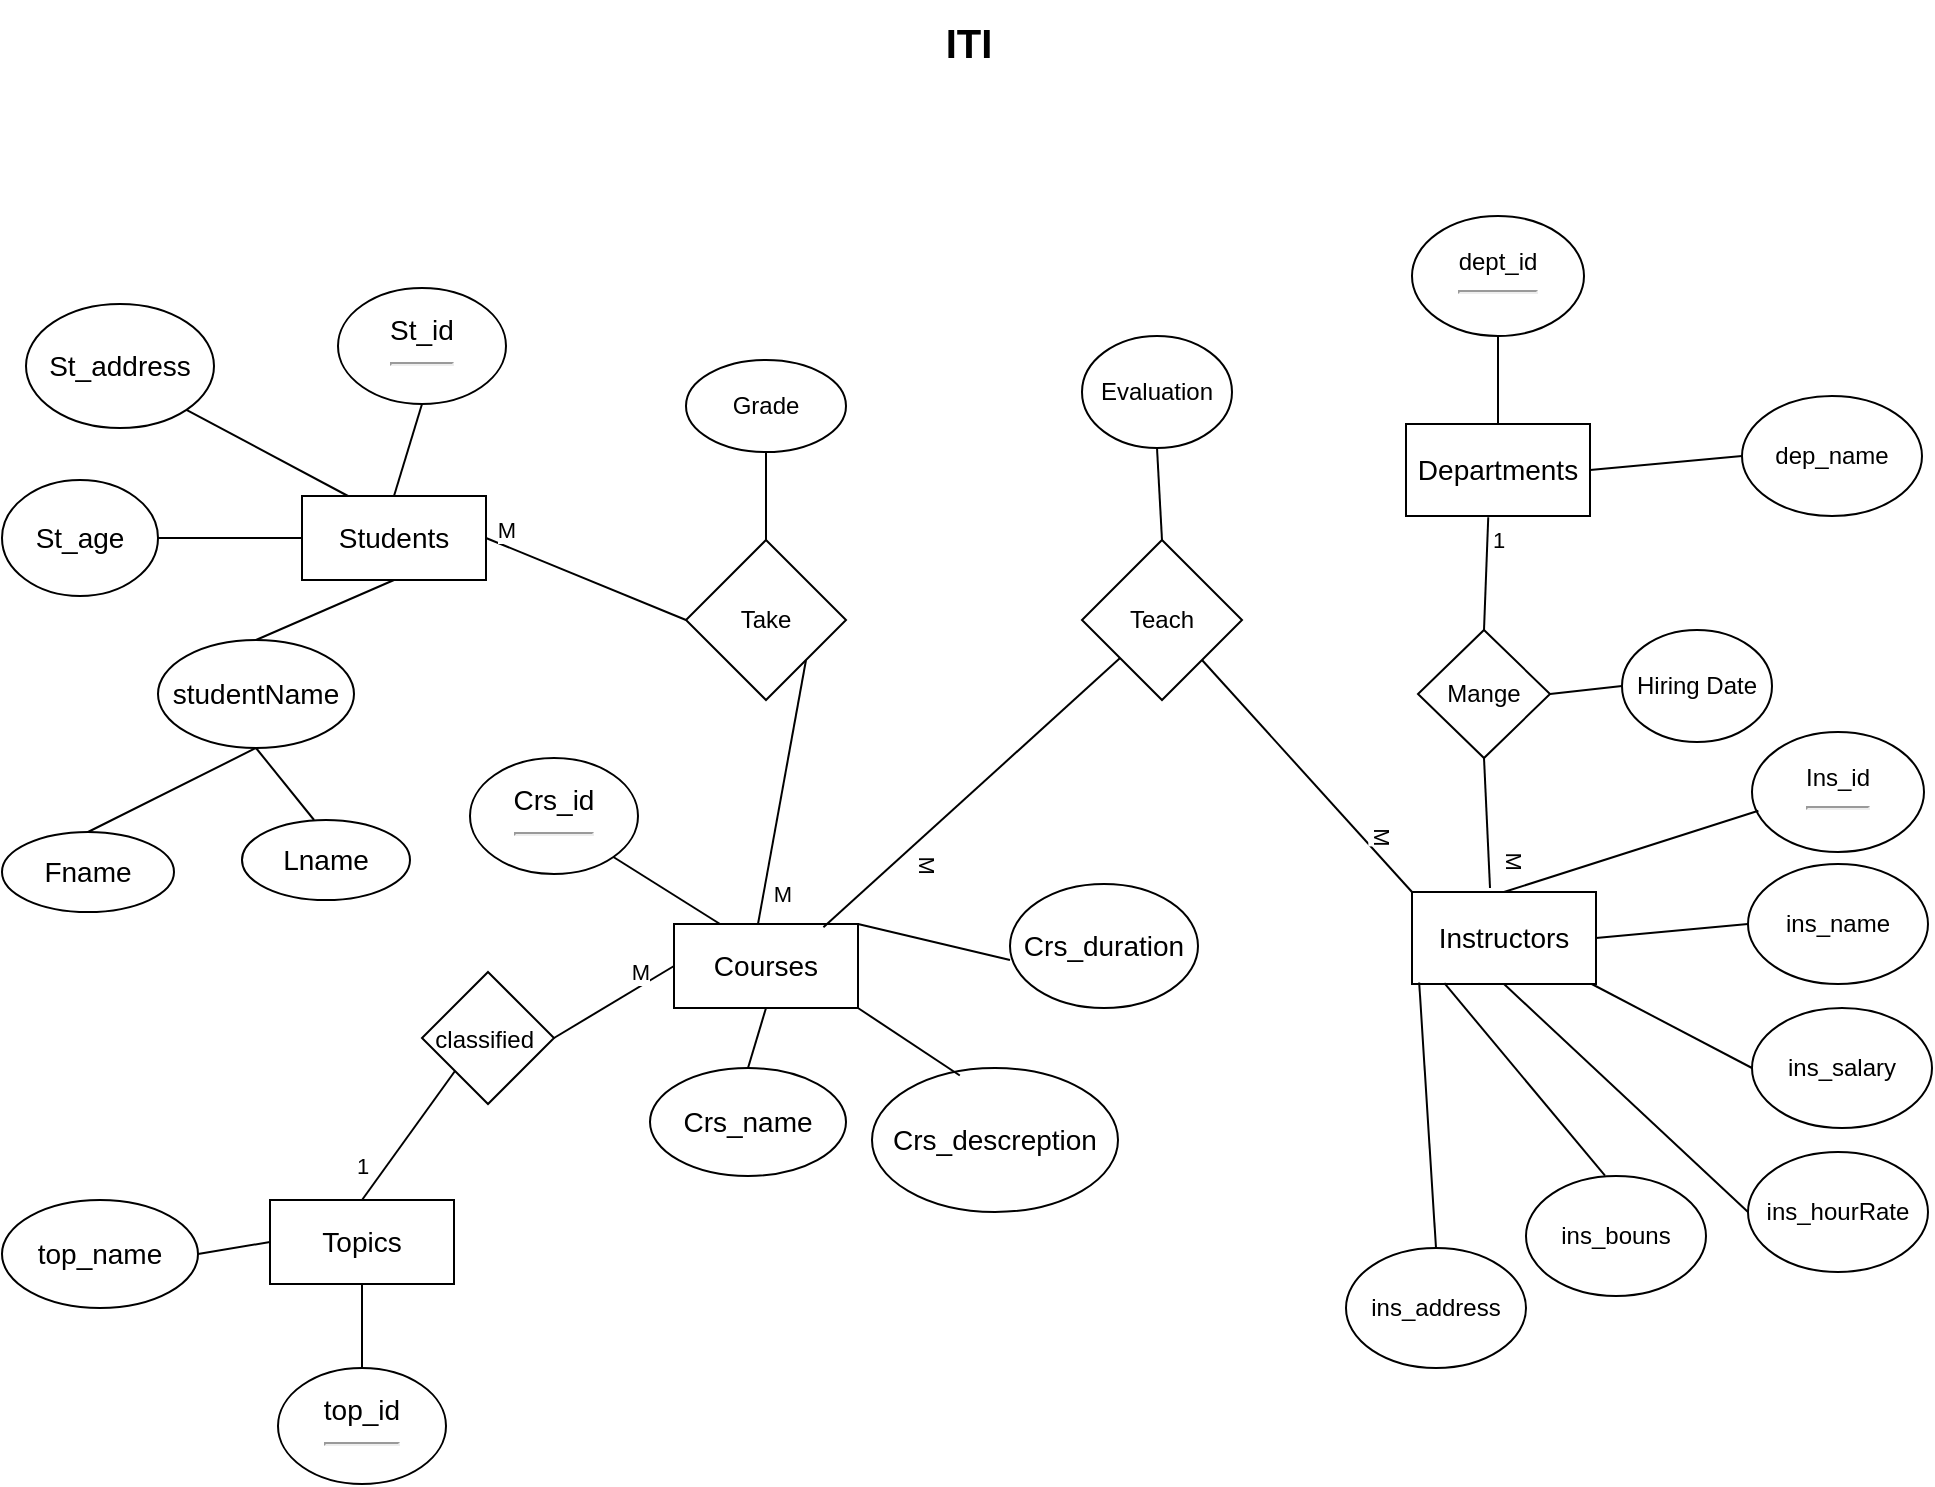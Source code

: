 <mxfile version="24.2.5" type="device">
  <diagram id="R2lEEEUBdFMjLlhIrx00" name="Page-1">
    <mxGraphModel dx="1434" dy="836" grid="1" gridSize="6" guides="1" tooltips="1" connect="1" arrows="1" fold="1" page="1" pageScale="1" pageWidth="1169" pageHeight="827" math="0" shadow="0" extFonts="Permanent Marker^https://fonts.googleapis.com/css?family=Permanent+Marker">
      <root>
        <mxCell id="0" />
        <mxCell id="1" parent="0" />
        <mxCell id="mSEk94hID1eBO2uNQYs_-1" value="Students" style="rounded=0;whiteSpace=wrap;html=1;fontSize=14;" parent="1" vertex="1">
          <mxGeometry x="252" y="272" width="92" height="42" as="geometry" />
        </mxCell>
        <mxCell id="mSEk94hID1eBO2uNQYs_-2" value="ITI" style="text;html=1;align=center;verticalAlign=middle;resizable=0;points=[];autosize=1;strokeColor=none;fillColor=none;fontSize=20;fontStyle=1" parent="1" vertex="1">
          <mxGeometry x="561" y="24" width="48" height="42" as="geometry" />
        </mxCell>
        <mxCell id="mSEk94hID1eBO2uNQYs_-3" value="Departments" style="whiteSpace=wrap;html=1;fontSize=14;" parent="1" vertex="1">
          <mxGeometry x="804" y="236" width="92" height="46" as="geometry" />
        </mxCell>
        <mxCell id="mSEk94hID1eBO2uNQYs_-4" value="St_id&lt;hr style=&quot;font-size: 14px;&quot;&gt;" style="ellipse;whiteSpace=wrap;html=1;fontSize=14;" parent="1" vertex="1">
          <mxGeometry x="270" y="168" width="84" height="58" as="geometry" />
        </mxCell>
        <mxCell id="mSEk94hID1eBO2uNQYs_-5" value="studentName" style="ellipse;whiteSpace=wrap;html=1;fontSize=14;" parent="1" vertex="1">
          <mxGeometry x="180" y="344" width="98" height="54" as="geometry" />
        </mxCell>
        <mxCell id="mSEk94hID1eBO2uNQYs_-6" value="Lname" style="ellipse;whiteSpace=wrap;html=1;fontSize=14;" parent="1" vertex="1">
          <mxGeometry x="222" y="434" width="84" height="40" as="geometry" />
        </mxCell>
        <mxCell id="mSEk94hID1eBO2uNQYs_-7" value="Fname" style="ellipse;whiteSpace=wrap;html=1;fontSize=14;" parent="1" vertex="1">
          <mxGeometry x="102" y="440" width="86" height="40" as="geometry" />
        </mxCell>
        <mxCell id="mSEk94hID1eBO2uNQYs_-8" value="St_age" style="ellipse;whiteSpace=wrap;html=1;fontSize=14;" parent="1" vertex="1">
          <mxGeometry x="102" y="264" width="78" height="58" as="geometry" />
        </mxCell>
        <mxCell id="mSEk94hID1eBO2uNQYs_-10" value="St_address" style="ellipse;whiteSpace=wrap;html=1;fontSize=14;" parent="1" vertex="1">
          <mxGeometry x="114" y="176" width="94" height="62" as="geometry" />
        </mxCell>
        <mxCell id="mSEk94hID1eBO2uNQYs_-42" value="" style="endArrow=none;html=1;rounded=0;entryX=0.5;entryY=1;entryDx=0;entryDy=0;exitX=0.5;exitY=0;exitDx=0;exitDy=0;fontSize=14;" parent="1" source="mSEk94hID1eBO2uNQYs_-5" target="mSEk94hID1eBO2uNQYs_-1" edge="1">
          <mxGeometry width="50" height="50" relative="1" as="geometry">
            <mxPoint x="378" y="340" as="sourcePoint" />
            <mxPoint x="428" y="290" as="targetPoint" />
          </mxGeometry>
        </mxCell>
        <mxCell id="mSEk94hID1eBO2uNQYs_-44" value="" style="endArrow=none;html=1;rounded=0;exitX=0.5;exitY=0;exitDx=0;exitDy=0;entryX=0.5;entryY=1;entryDx=0;entryDy=0;fontSize=14;" parent="1" source="mSEk94hID1eBO2uNQYs_-7" target="mSEk94hID1eBO2uNQYs_-5" edge="1">
          <mxGeometry width="50" height="50" relative="1" as="geometry">
            <mxPoint x="240" y="448" as="sourcePoint" />
            <mxPoint x="290" y="398" as="targetPoint" />
          </mxGeometry>
        </mxCell>
        <mxCell id="mSEk94hID1eBO2uNQYs_-45" value="" style="endArrow=none;html=1;rounded=0;entryX=0.5;entryY=1;entryDx=0;entryDy=0;exitX=0.429;exitY=0;exitDx=0;exitDy=0;exitPerimeter=0;fontSize=14;" parent="1" source="mSEk94hID1eBO2uNQYs_-6" target="mSEk94hID1eBO2uNQYs_-5" edge="1">
          <mxGeometry width="50" height="50" relative="1" as="geometry">
            <mxPoint x="390" y="430" as="sourcePoint" />
            <mxPoint x="440" y="380" as="targetPoint" />
          </mxGeometry>
        </mxCell>
        <mxCell id="mSEk94hID1eBO2uNQYs_-46" value="" style="endArrow=none;html=1;rounded=0;entryX=0;entryY=0.5;entryDx=0;entryDy=0;exitX=1;exitY=0.5;exitDx=0;exitDy=0;fontSize=14;" parent="1" source="mSEk94hID1eBO2uNQYs_-8" target="mSEk94hID1eBO2uNQYs_-1" edge="1">
          <mxGeometry width="50" height="50" relative="1" as="geometry">
            <mxPoint x="150" y="388" as="sourcePoint" />
            <mxPoint x="200" y="338" as="targetPoint" />
          </mxGeometry>
        </mxCell>
        <mxCell id="mSEk94hID1eBO2uNQYs_-47" value="" style="endArrow=none;html=1;rounded=0;entryX=1;entryY=1;entryDx=0;entryDy=0;exitX=0.25;exitY=0;exitDx=0;exitDy=0;fontSize=14;" parent="1" source="mSEk94hID1eBO2uNQYs_-1" target="mSEk94hID1eBO2uNQYs_-10" edge="1">
          <mxGeometry width="50" height="50" relative="1" as="geometry">
            <mxPoint x="210" y="298" as="sourcePoint" />
            <mxPoint x="260" y="248" as="targetPoint" />
          </mxGeometry>
        </mxCell>
        <mxCell id="mSEk94hID1eBO2uNQYs_-48" value="" style="endArrow=none;html=1;rounded=0;entryX=0.5;entryY=0;entryDx=0;entryDy=0;exitX=0.5;exitY=1;exitDx=0;exitDy=0;fontSize=14;" parent="1" source="mSEk94hID1eBO2uNQYs_-4" target="mSEk94hID1eBO2uNQYs_-1" edge="1">
          <mxGeometry width="50" height="50" relative="1" as="geometry">
            <mxPoint x="360" y="364" as="sourcePoint" />
            <mxPoint x="410" y="314" as="targetPoint" />
          </mxGeometry>
        </mxCell>
        <mxCell id="mSEk94hID1eBO2uNQYs_-49" value="dept_id&lt;hr&gt;" style="ellipse;whiteSpace=wrap;html=1;" parent="1" vertex="1">
          <mxGeometry x="807" y="132" width="86" height="60" as="geometry" />
        </mxCell>
        <mxCell id="mSEk94hID1eBO2uNQYs_-50" value="dep_name" style="ellipse;whiteSpace=wrap;html=1;" parent="1" vertex="1">
          <mxGeometry x="972" y="222" width="90" height="60" as="geometry" />
        </mxCell>
        <mxCell id="mSEk94hID1eBO2uNQYs_-51" value="" style="endArrow=none;html=1;rounded=0;exitX=0.5;exitY=0;exitDx=0;exitDy=0;entryX=0.5;entryY=1;entryDx=0;entryDy=0;" parent="1" source="mSEk94hID1eBO2uNQYs_-3" target="mSEk94hID1eBO2uNQYs_-49" edge="1">
          <mxGeometry width="50" height="50" relative="1" as="geometry">
            <mxPoint x="630" y="284" as="sourcePoint" />
            <mxPoint x="680" y="234" as="targetPoint" />
          </mxGeometry>
        </mxCell>
        <mxCell id="mSEk94hID1eBO2uNQYs_-52" value="" style="endArrow=none;html=1;rounded=0;exitX=1;exitY=0.5;exitDx=0;exitDy=0;entryX=0;entryY=0.5;entryDx=0;entryDy=0;" parent="1" source="mSEk94hID1eBO2uNQYs_-3" target="mSEk94hID1eBO2uNQYs_-50" edge="1">
          <mxGeometry width="50" height="50" relative="1" as="geometry">
            <mxPoint x="648" y="344" as="sourcePoint" />
            <mxPoint x="698" y="294" as="targetPoint" />
          </mxGeometry>
        </mxCell>
        <mxCell id="mSEk94hID1eBO2uNQYs_-66" value="Courses" style="rounded=0;whiteSpace=wrap;html=1;fontSize=14;" parent="1" vertex="1">
          <mxGeometry x="438" y="486" width="92" height="42" as="geometry" />
        </mxCell>
        <mxCell id="mSEk94hID1eBO2uNQYs_-67" value="Crs_id&lt;hr&gt;" style="ellipse;whiteSpace=wrap;html=1;fontSize=14;" parent="1" vertex="1">
          <mxGeometry x="336" y="403" width="84" height="58" as="geometry" />
        </mxCell>
        <mxCell id="mSEk94hID1eBO2uNQYs_-68" value="Crs_name" style="ellipse;whiteSpace=wrap;html=1;fontSize=14;" parent="1" vertex="1">
          <mxGeometry x="426" y="558" width="98" height="54" as="geometry" />
        </mxCell>
        <mxCell id="mSEk94hID1eBO2uNQYs_-71" value="Crs_descreption" style="ellipse;whiteSpace=wrap;html=1;fontSize=14;" parent="1" vertex="1">
          <mxGeometry x="537" y="558" width="123" height="72" as="geometry" />
        </mxCell>
        <mxCell id="mSEk94hID1eBO2uNQYs_-72" value="Crs_duration" style="ellipse;whiteSpace=wrap;html=1;fontSize=14;" parent="1" vertex="1">
          <mxGeometry x="606" y="466" width="94" height="62" as="geometry" />
        </mxCell>
        <mxCell id="mSEk94hID1eBO2uNQYs_-73" value="" style="endArrow=none;html=1;rounded=0;entryX=0.5;entryY=1;entryDx=0;entryDy=0;exitX=0.5;exitY=0;exitDx=0;exitDy=0;fontSize=14;" parent="1" source="mSEk94hID1eBO2uNQYs_-68" target="mSEk94hID1eBO2uNQYs_-66" edge="1">
          <mxGeometry width="50" height="50" relative="1" as="geometry">
            <mxPoint x="675" y="538" as="sourcePoint" />
            <mxPoint x="725" y="488" as="targetPoint" />
          </mxGeometry>
        </mxCell>
        <mxCell id="mSEk94hID1eBO2uNQYs_-76" value="" style="endArrow=none;html=1;rounded=0;fontSize=14;exitX=0.357;exitY=0.052;exitDx=0;exitDy=0;entryX=1;entryY=1;entryDx=0;entryDy=0;exitPerimeter=0;" parent="1" source="mSEk94hID1eBO2uNQYs_-71" target="mSEk94hID1eBO2uNQYs_-66" edge="1">
          <mxGeometry width="50" height="50" relative="1" as="geometry">
            <mxPoint x="720" y="492" as="sourcePoint" />
            <mxPoint x="642" y="492" as="targetPoint" />
          </mxGeometry>
        </mxCell>
        <mxCell id="mSEk94hID1eBO2uNQYs_-77" value="" style="endArrow=none;html=1;rounded=0;exitX=1;exitY=0;exitDx=0;exitDy=0;fontSize=14;entryX=0;entryY=0.613;entryDx=0;entryDy=0;entryPerimeter=0;" parent="1" source="mSEk94hID1eBO2uNQYs_-66" target="mSEk94hID1eBO2uNQYs_-72" edge="1">
          <mxGeometry width="50" height="50" relative="1" as="geometry">
            <mxPoint x="507" y="496" as="sourcePoint" />
            <mxPoint x="600" y="498" as="targetPoint" />
          </mxGeometry>
        </mxCell>
        <mxCell id="mSEk94hID1eBO2uNQYs_-78" value="" style="endArrow=none;html=1;rounded=0;entryX=0.25;entryY=0;entryDx=0;entryDy=0;exitX=1;exitY=1;exitDx=0;exitDy=0;fontSize=14;" parent="1" source="mSEk94hID1eBO2uNQYs_-67" target="mSEk94hID1eBO2uNQYs_-66" edge="1">
          <mxGeometry width="50" height="50" relative="1" as="geometry">
            <mxPoint x="657" y="562" as="sourcePoint" />
            <mxPoint x="707" y="512" as="targetPoint" />
          </mxGeometry>
        </mxCell>
        <mxCell id="mSEk94hID1eBO2uNQYs_-79" value="Take" style="rhombus;whiteSpace=wrap;html=1;" parent="1" vertex="1">
          <mxGeometry x="444" y="294" width="80" height="80" as="geometry" />
        </mxCell>
        <mxCell id="mSEk94hID1eBO2uNQYs_-80" value="" style="endArrow=none;html=1;rounded=0;exitX=0.5;exitY=0;exitDx=0;exitDy=0;entryX=0.5;entryY=1;entryDx=0;entryDy=0;" parent="1" source="mSEk94hID1eBO2uNQYs_-79" target="mSEk94hID1eBO2uNQYs_-81" edge="1">
          <mxGeometry width="50" height="50" relative="1" as="geometry">
            <mxPoint x="486" y="288" as="sourcePoint" />
            <mxPoint x="512" y="204" as="targetPoint" />
          </mxGeometry>
        </mxCell>
        <mxCell id="mSEk94hID1eBO2uNQYs_-81" value="Grade" style="ellipse;whiteSpace=wrap;html=1;" parent="1" vertex="1">
          <mxGeometry x="444" y="204" width="80" height="46" as="geometry" />
        </mxCell>
        <mxCell id="mSEk94hID1eBO2uNQYs_-82" value="" style="endArrow=none;html=1;rounded=0;entryX=1;entryY=0.5;entryDx=0;entryDy=0;exitX=0;exitY=0.5;exitDx=0;exitDy=0;" parent="1" source="mSEk94hID1eBO2uNQYs_-79" target="mSEk94hID1eBO2uNQYs_-1" edge="1">
          <mxGeometry width="50" height="50" relative="1" as="geometry">
            <mxPoint x="360" y="404" as="sourcePoint" />
            <mxPoint x="410" y="354" as="targetPoint" />
          </mxGeometry>
        </mxCell>
        <mxCell id="mSEk94hID1eBO2uNQYs_-83" value="" style="endArrow=none;html=1;rounded=0;exitX=1;exitY=1;exitDx=0;exitDy=0;" parent="1" source="mSEk94hID1eBO2uNQYs_-79" edge="1">
          <mxGeometry width="50" height="50" relative="1" as="geometry">
            <mxPoint x="390" y="518" as="sourcePoint" />
            <mxPoint x="480" y="486" as="targetPoint" />
          </mxGeometry>
        </mxCell>
        <mxCell id="mSEk94hID1eBO2uNQYs_-84" value="M" style="edgeLabel;html=1;align=center;verticalAlign=middle;resizable=0;points=[];" parent="mSEk94hID1eBO2uNQYs_-83" vertex="1" connectable="0">
          <mxGeometry x="0.764" y="4" relative="1" as="geometry">
            <mxPoint x="5" y="-1" as="offset" />
          </mxGeometry>
        </mxCell>
        <mxCell id="mSEk94hID1eBO2uNQYs_-85" value="M" style="edgeLabel;html=1;align=center;verticalAlign=middle;resizable=0;points=[];" parent="mSEk94hID1eBO2uNQYs_-83" vertex="1" connectable="0">
          <mxGeometry x="0.764" y="4" relative="1" as="geometry">
            <mxPoint x="-133" y="-183" as="offset" />
          </mxGeometry>
        </mxCell>
        <mxCell id="mSEk94hID1eBO2uNQYs_-87" value="Instructors" style="whiteSpace=wrap;html=1;fontSize=14;" parent="1" vertex="1">
          <mxGeometry x="807" y="470" width="92" height="46" as="geometry" />
        </mxCell>
        <mxCell id="mSEk94hID1eBO2uNQYs_-88" value="Ins_id&lt;hr&gt;" style="ellipse;whiteSpace=wrap;html=1;" parent="1" vertex="1">
          <mxGeometry x="977" y="390" width="86" height="60" as="geometry" />
        </mxCell>
        <mxCell id="mSEk94hID1eBO2uNQYs_-89" value="ins_name" style="ellipse;whiteSpace=wrap;html=1;" parent="1" vertex="1">
          <mxGeometry x="975" y="456" width="90" height="60" as="geometry" />
        </mxCell>
        <mxCell id="mSEk94hID1eBO2uNQYs_-90" value="" style="endArrow=none;html=1;rounded=0;exitX=0.5;exitY=0;exitDx=0;exitDy=0;entryX=0.037;entryY=0.656;entryDx=0;entryDy=0;entryPerimeter=0;" parent="1" source="mSEk94hID1eBO2uNQYs_-87" target="mSEk94hID1eBO2uNQYs_-88" edge="1">
          <mxGeometry width="50" height="50" relative="1" as="geometry">
            <mxPoint x="633" y="518" as="sourcePoint" />
            <mxPoint x="683" y="468" as="targetPoint" />
          </mxGeometry>
        </mxCell>
        <mxCell id="mSEk94hID1eBO2uNQYs_-91" value="" style="endArrow=none;html=1;rounded=0;exitX=1;exitY=0.5;exitDx=0;exitDy=0;entryX=0;entryY=0.5;entryDx=0;entryDy=0;" parent="1" source="mSEk94hID1eBO2uNQYs_-87" target="mSEk94hID1eBO2uNQYs_-89" edge="1">
          <mxGeometry width="50" height="50" relative="1" as="geometry">
            <mxPoint x="651" y="578" as="sourcePoint" />
            <mxPoint x="701" y="528" as="targetPoint" />
          </mxGeometry>
        </mxCell>
        <mxCell id="mSEk94hID1eBO2uNQYs_-92" value="ins_salary" style="ellipse;whiteSpace=wrap;html=1;" parent="1" vertex="1">
          <mxGeometry x="977" y="528" width="90" height="60" as="geometry" />
        </mxCell>
        <mxCell id="mSEk94hID1eBO2uNQYs_-93" value="" style="endArrow=none;html=1;rounded=0;entryX=0;entryY=0.5;entryDx=0;entryDy=0;" parent="1" source="mSEk94hID1eBO2uNQYs_-87" target="mSEk94hID1eBO2uNQYs_-92" edge="1">
          <mxGeometry width="50" height="50" relative="1" as="geometry">
            <mxPoint x="899" y="521.0" as="sourcePoint" />
            <mxPoint x="695" y="617" as="targetPoint" />
          </mxGeometry>
        </mxCell>
        <mxCell id="mSEk94hID1eBO2uNQYs_-94" value="ins_hourRate" style="ellipse;whiteSpace=wrap;html=1;" parent="1" vertex="1">
          <mxGeometry x="975" y="600" width="90" height="60" as="geometry" />
        </mxCell>
        <mxCell id="mSEk94hID1eBO2uNQYs_-95" value="" style="endArrow=none;html=1;rounded=0;entryX=0;entryY=0.5;entryDx=0;entryDy=0;exitX=0.5;exitY=1;exitDx=0;exitDy=0;" parent="1" source="mSEk94hID1eBO2uNQYs_-87" target="mSEk94hID1eBO2uNQYs_-94" edge="1">
          <mxGeometry width="50" height="50" relative="1" as="geometry">
            <mxPoint x="804.46" y="558" as="sourcePoint" />
            <mxPoint x="613.46" y="659" as="targetPoint" />
          </mxGeometry>
        </mxCell>
        <mxCell id="mSEk94hID1eBO2uNQYs_-96" value="ins_bouns" style="ellipse;whiteSpace=wrap;html=1;" parent="1" vertex="1">
          <mxGeometry x="864" y="612" width="90" height="60" as="geometry" />
        </mxCell>
        <mxCell id="mSEk94hID1eBO2uNQYs_-97" value="" style="endArrow=none;html=1;rounded=0;entryX=0.439;entryY=-0.003;entryDx=0;entryDy=0;exitX=0.176;exitY=0.991;exitDx=0;exitDy=0;exitPerimeter=0;entryPerimeter=0;" parent="1" source="mSEk94hID1eBO2uNQYs_-87" target="mSEk94hID1eBO2uNQYs_-96" edge="1">
          <mxGeometry width="50" height="50" relative="1" as="geometry">
            <mxPoint x="810.46" y="564" as="sourcePoint" />
            <mxPoint x="619.46" y="665" as="targetPoint" />
          </mxGeometry>
        </mxCell>
        <mxCell id="mSEk94hID1eBO2uNQYs_-98" value="ins_address" style="ellipse;whiteSpace=wrap;html=1;" parent="1" vertex="1">
          <mxGeometry x="774" y="648" width="90" height="60" as="geometry" />
        </mxCell>
        <mxCell id="mSEk94hID1eBO2uNQYs_-99" value="" style="endArrow=none;html=1;rounded=0;entryX=0.5;entryY=0;entryDx=0;entryDy=0;exitX=0.039;exitY=0.983;exitDx=0;exitDy=0;exitPerimeter=0;" parent="1" source="mSEk94hID1eBO2uNQYs_-87" target="mSEk94hID1eBO2uNQYs_-98" edge="1">
          <mxGeometry width="50" height="50" relative="1" as="geometry">
            <mxPoint x="816.46" y="570" as="sourcePoint" />
            <mxPoint x="625.46" y="671" as="targetPoint" />
          </mxGeometry>
        </mxCell>
        <mxCell id="mSEk94hID1eBO2uNQYs_-102" value="Mange" style="rhombus;whiteSpace=wrap;html=1;" parent="1" vertex="1">
          <mxGeometry x="810" y="339" width="66" height="64" as="geometry" />
        </mxCell>
        <mxCell id="mSEk94hID1eBO2uNQYs_-103" value="" style="endArrow=none;html=1;rounded=0;exitX=0.424;exitY=-0.043;exitDx=0;exitDy=0;exitPerimeter=0;entryX=0.5;entryY=1;entryDx=0;entryDy=0;" parent="1" source="mSEk94hID1eBO2uNQYs_-87" target="mSEk94hID1eBO2uNQYs_-102" edge="1">
          <mxGeometry width="50" height="50" relative="1" as="geometry">
            <mxPoint x="726" y="476" as="sourcePoint" />
            <mxPoint x="776" y="426" as="targetPoint" />
          </mxGeometry>
        </mxCell>
        <mxCell id="mSEk94hID1eBO2uNQYs_-107" value="M" style="edgeLabel;html=1;align=center;verticalAlign=middle;resizable=0;points=[];rotation=90;" parent="mSEk94hID1eBO2uNQYs_-103" vertex="1" connectable="0">
          <mxGeometry x="-0.477" y="-1" relative="1" as="geometry">
            <mxPoint x="12" y="3" as="offset" />
          </mxGeometry>
        </mxCell>
        <mxCell id="mSEk94hID1eBO2uNQYs_-104" value="" style="endArrow=none;html=1;rounded=0;exitX=0.5;exitY=0;exitDx=0;exitDy=0;entryX=0.447;entryY=1.014;entryDx=0;entryDy=0;entryPerimeter=0;" parent="1" source="mSEk94hID1eBO2uNQYs_-102" target="mSEk94hID1eBO2uNQYs_-3" edge="1">
          <mxGeometry width="50" height="50" relative="1" as="geometry">
            <mxPoint x="714" y="386" as="sourcePoint" />
            <mxPoint x="764" y="336" as="targetPoint" />
          </mxGeometry>
        </mxCell>
        <mxCell id="mSEk94hID1eBO2uNQYs_-108" value="1" style="edgeLabel;html=1;align=center;verticalAlign=middle;resizable=0;points=[];" parent="mSEk94hID1eBO2uNQYs_-104" vertex="1" connectable="0">
          <mxGeometry x="0.557" y="-1" relative="1" as="geometry">
            <mxPoint x="4" y="-1" as="offset" />
          </mxGeometry>
        </mxCell>
        <mxCell id="mSEk94hID1eBO2uNQYs_-105" value="Hiring Date" style="ellipse;whiteSpace=wrap;html=1;" parent="1" vertex="1">
          <mxGeometry x="912" y="339" width="75" height="56" as="geometry" />
        </mxCell>
        <mxCell id="mSEk94hID1eBO2uNQYs_-106" value="" style="endArrow=none;html=1;rounded=0;exitX=1;exitY=0.5;exitDx=0;exitDy=0;entryX=0;entryY=0.5;entryDx=0;entryDy=0;" parent="1" source="mSEk94hID1eBO2uNQYs_-102" target="mSEk94hID1eBO2uNQYs_-105" edge="1">
          <mxGeometry width="50" height="50" relative="1" as="geometry">
            <mxPoint x="853" y="434" as="sourcePoint" />
            <mxPoint x="977" y="384" as="targetPoint" />
          </mxGeometry>
        </mxCell>
        <mxCell id="mSEk94hID1eBO2uNQYs_-109" value="Teach" style="rhombus;whiteSpace=wrap;html=1;" parent="1" vertex="1">
          <mxGeometry x="642" y="294" width="80" height="80" as="geometry" />
        </mxCell>
        <mxCell id="mSEk94hID1eBO2uNQYs_-110" value="" style="endArrow=none;html=1;rounded=0;exitX=0;exitY=0;exitDx=0;exitDy=0;entryX=1;entryY=1;entryDx=0;entryDy=0;" parent="1" source="mSEk94hID1eBO2uNQYs_-87" target="mSEk94hID1eBO2uNQYs_-109" edge="1">
          <mxGeometry width="50" height="50" relative="1" as="geometry">
            <mxPoint x="747" y="465.98" as="sourcePoint" />
            <mxPoint x="744" y="400.98" as="targetPoint" />
          </mxGeometry>
        </mxCell>
        <mxCell id="mSEk94hID1eBO2uNQYs_-111" value="M" style="edgeLabel;html=1;align=center;verticalAlign=middle;resizable=0;points=[];rotation=90;" parent="mSEk94hID1eBO2uNQYs_-110" vertex="1" connectable="0">
          <mxGeometry x="-0.477" y="-1" relative="1" as="geometry">
            <mxPoint x="12" y="3" as="offset" />
          </mxGeometry>
        </mxCell>
        <mxCell id="mSEk94hID1eBO2uNQYs_-112" value="" style="endArrow=none;html=1;rounded=0;exitX=0.812;exitY=0.04;exitDx=0;exitDy=0;exitPerimeter=0;" parent="1" source="mSEk94hID1eBO2uNQYs_-66" target="mSEk94hID1eBO2uNQYs_-109" edge="1">
          <mxGeometry width="50" height="50" relative="1" as="geometry">
            <mxPoint x="660" y="460" as="sourcePoint" />
            <mxPoint x="555" y="344" as="targetPoint" />
          </mxGeometry>
        </mxCell>
        <mxCell id="mSEk94hID1eBO2uNQYs_-113" value="M" style="edgeLabel;html=1;align=center;verticalAlign=middle;resizable=0;points=[];rotation=90;" parent="mSEk94hID1eBO2uNQYs_-112" vertex="1" connectable="0">
          <mxGeometry x="-0.477" y="-1" relative="1" as="geometry">
            <mxPoint x="12" y="3" as="offset" />
          </mxGeometry>
        </mxCell>
        <mxCell id="mSEk94hID1eBO2uNQYs_-114" value="Evaluation" style="ellipse;whiteSpace=wrap;html=1;" parent="1" vertex="1">
          <mxGeometry x="642" y="192" width="75" height="56" as="geometry" />
        </mxCell>
        <mxCell id="mSEk94hID1eBO2uNQYs_-116" value="" style="endArrow=none;html=1;rounded=0;exitX=0.5;exitY=0;exitDx=0;exitDy=0;entryX=0.5;entryY=1;entryDx=0;entryDy=0;" parent="1" source="mSEk94hID1eBO2uNQYs_-109" target="mSEk94hID1eBO2uNQYs_-114" edge="1">
          <mxGeometry width="50" height="50" relative="1" as="geometry">
            <mxPoint x="822" y="356" as="sourcePoint" />
            <mxPoint x="717" y="240" as="targetPoint" />
          </mxGeometry>
        </mxCell>
        <mxCell id="mSEk94hID1eBO2uNQYs_-118" value="Topics" style="rounded=0;whiteSpace=wrap;html=1;fontSize=14;" parent="1" vertex="1">
          <mxGeometry x="236" y="624" width="92" height="42" as="geometry" />
        </mxCell>
        <mxCell id="mSEk94hID1eBO2uNQYs_-119" value="top_id&lt;hr&gt;" style="ellipse;whiteSpace=wrap;html=1;fontSize=14;" parent="1" vertex="1">
          <mxGeometry x="240" y="708" width="84" height="58" as="geometry" />
        </mxCell>
        <mxCell id="mSEk94hID1eBO2uNQYs_-122" value="top_name" style="ellipse;whiteSpace=wrap;html=1;fontSize=14;" parent="1" vertex="1">
          <mxGeometry x="102" y="624" width="98" height="54" as="geometry" />
        </mxCell>
        <mxCell id="mSEk94hID1eBO2uNQYs_-123" value="" style="endArrow=none;html=1;rounded=0;exitX=0.5;exitY=1;exitDx=0;exitDy=0;fontSize=14;" parent="1" source="mSEk94hID1eBO2uNQYs_-118" target="mSEk94hID1eBO2uNQYs_-119" edge="1">
          <mxGeometry width="50" height="50" relative="1" as="geometry">
            <mxPoint x="337" y="690.83" as="sourcePoint" />
            <mxPoint x="390" y="724.83" as="targetPoint" />
          </mxGeometry>
        </mxCell>
        <mxCell id="mSEk94hID1eBO2uNQYs_-124" value="" style="endArrow=none;html=1;rounded=0;exitX=0;exitY=0.5;exitDx=0;exitDy=0;fontSize=14;entryX=1;entryY=0.5;entryDx=0;entryDy=0;" parent="1" source="mSEk94hID1eBO2uNQYs_-118" target="mSEk94hID1eBO2uNQYs_-122" edge="1">
          <mxGeometry width="50" height="50" relative="1" as="geometry">
            <mxPoint x="210" y="666" as="sourcePoint" />
            <mxPoint x="210" y="708" as="targetPoint" />
          </mxGeometry>
        </mxCell>
        <mxCell id="mSEk94hID1eBO2uNQYs_-125" value="&lt;span data-sider-select-id=&quot;5fe6927a-3e03-4d8b-8e53-1d6d0b0c902a&quot; style=&quot;font-family: Arial, sans-serif; position: relative; top: 0.5pt;&quot;&gt;&lt;font data-sider-select-id=&quot;bdf83f0a-7c50-41d2-9404-ff720901f231&quot; style=&quot;font-size: 12px;&quot;&gt;classified&amp;nbsp;&lt;/font&gt;&lt;/span&gt;" style="rhombus;whiteSpace=wrap;html=1;" parent="1" vertex="1">
          <mxGeometry x="312" y="510" width="66" height="66" as="geometry" />
        </mxCell>
        <mxCell id="mSEk94hID1eBO2uNQYs_-126" value="" style="endArrow=none;html=1;rounded=0;exitX=1;exitY=0.5;exitDx=0;exitDy=0;fontSize=14;entryX=0;entryY=0.5;entryDx=0;entryDy=0;" parent="1" source="mSEk94hID1eBO2uNQYs_-125" target="mSEk94hID1eBO2uNQYs_-66" edge="1">
          <mxGeometry width="50" height="50" relative="1" as="geometry">
            <mxPoint x="385" y="485.65" as="sourcePoint" />
            <mxPoint x="444" y="516" as="targetPoint" />
          </mxGeometry>
        </mxCell>
        <mxCell id="mSEk94hID1eBO2uNQYs_-129" value="M" style="edgeLabel;html=1;align=center;verticalAlign=middle;resizable=0;points=[];" parent="mSEk94hID1eBO2uNQYs_-126" vertex="1" connectable="0">
          <mxGeometry x="0.484" y="-4" relative="1" as="geometry">
            <mxPoint x="-4" y="-10" as="offset" />
          </mxGeometry>
        </mxCell>
        <mxCell id="mSEk94hID1eBO2uNQYs_-127" value="" style="endArrow=none;html=1;rounded=0;exitX=0.5;exitY=0;exitDx=0;exitDy=0;fontSize=14;entryX=0;entryY=1;entryDx=0;entryDy=0;" parent="1" source="mSEk94hID1eBO2uNQYs_-118" target="mSEk94hID1eBO2uNQYs_-125" edge="1">
          <mxGeometry width="50" height="50" relative="1" as="geometry">
            <mxPoint x="246" y="564" as="sourcePoint" />
            <mxPoint x="306" y="528" as="targetPoint" />
          </mxGeometry>
        </mxCell>
        <mxCell id="mSEk94hID1eBO2uNQYs_-128" value="1" style="edgeLabel;html=1;align=center;verticalAlign=middle;resizable=0;points=[];" parent="mSEk94hID1eBO2uNQYs_-127" vertex="1" connectable="0">
          <mxGeometry x="-0.517" y="3" relative="1" as="geometry">
            <mxPoint x="-9" as="offset" />
          </mxGeometry>
        </mxCell>
      </root>
    </mxGraphModel>
  </diagram>
</mxfile>
